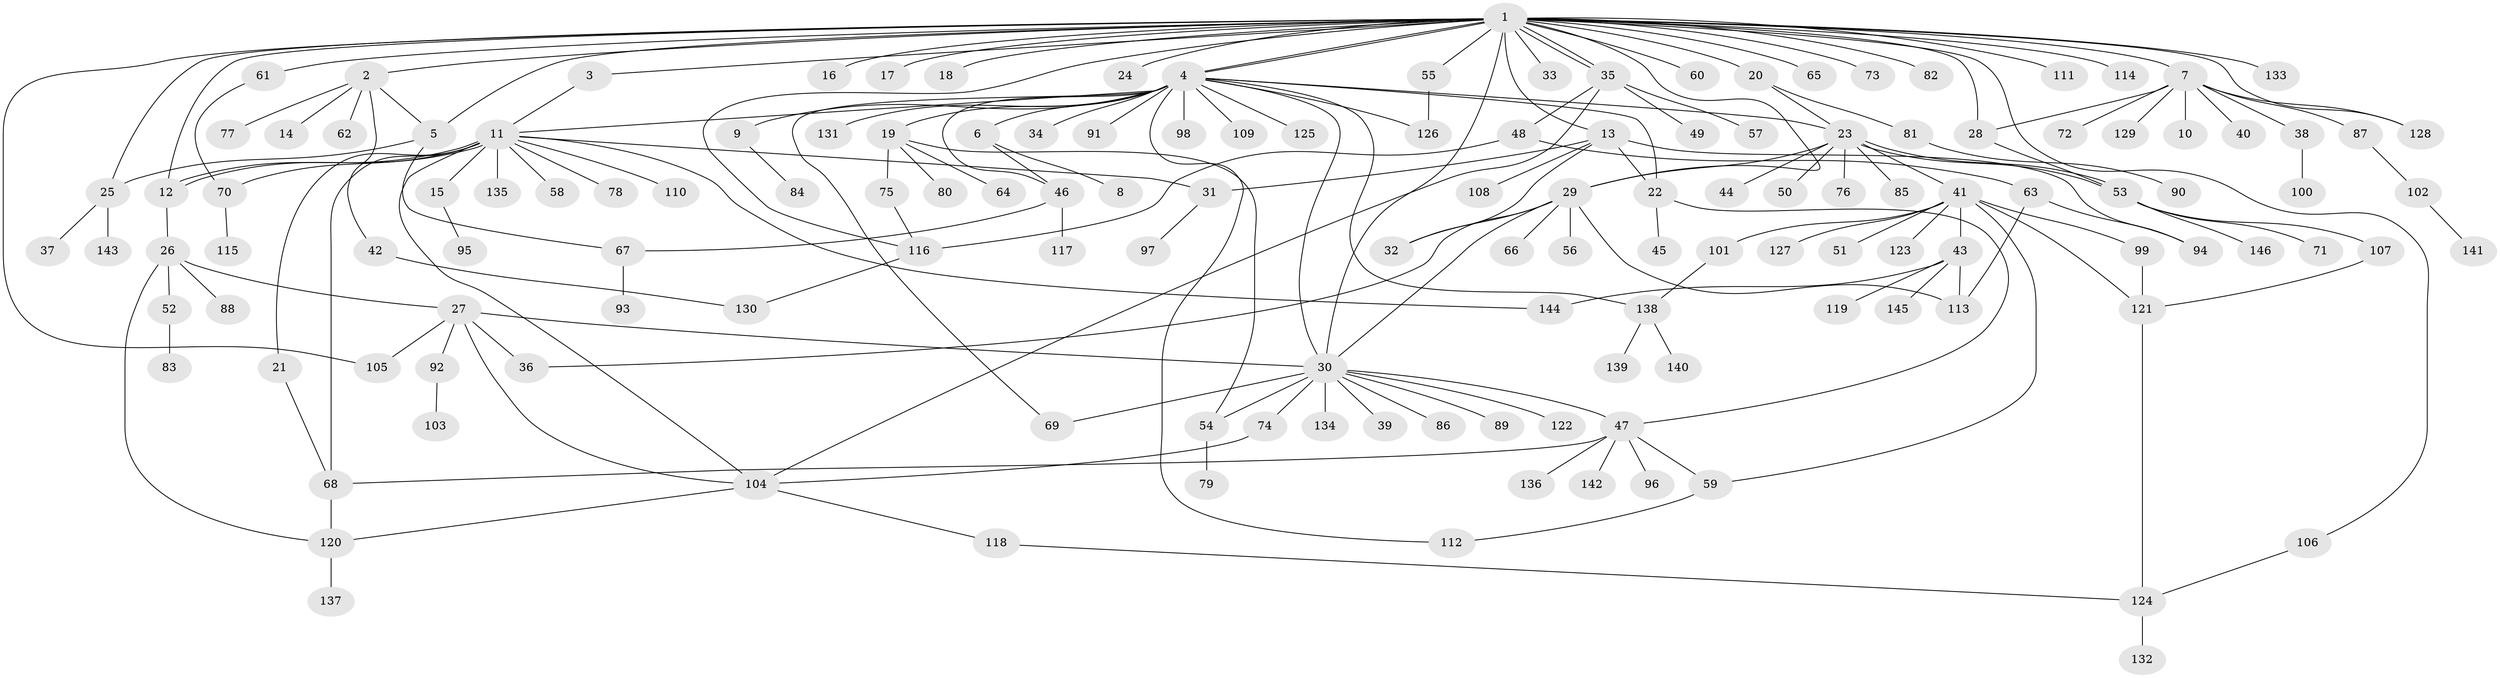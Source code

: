 // coarse degree distribution, {31: 0.009009009009009009, 5: 0.02702702702702703, 2: 0.1891891891891892, 23: 0.009009009009009009, 9: 0.018018018018018018, 1: 0.5495495495495496, 15: 0.009009009009009009, 7: 0.02702702702702703, 3: 0.05405405405405406, 4: 0.05405405405405406, 6: 0.04504504504504504, 12: 0.009009009009009009}
// Generated by graph-tools (version 1.1) at 2025/51/02/27/25 19:51:55]
// undirected, 146 vertices, 194 edges
graph export_dot {
graph [start="1"]
  node [color=gray90,style=filled];
  1;
  2;
  3;
  4;
  5;
  6;
  7;
  8;
  9;
  10;
  11;
  12;
  13;
  14;
  15;
  16;
  17;
  18;
  19;
  20;
  21;
  22;
  23;
  24;
  25;
  26;
  27;
  28;
  29;
  30;
  31;
  32;
  33;
  34;
  35;
  36;
  37;
  38;
  39;
  40;
  41;
  42;
  43;
  44;
  45;
  46;
  47;
  48;
  49;
  50;
  51;
  52;
  53;
  54;
  55;
  56;
  57;
  58;
  59;
  60;
  61;
  62;
  63;
  64;
  65;
  66;
  67;
  68;
  69;
  70;
  71;
  72;
  73;
  74;
  75;
  76;
  77;
  78;
  79;
  80;
  81;
  82;
  83;
  84;
  85;
  86;
  87;
  88;
  89;
  90;
  91;
  92;
  93;
  94;
  95;
  96;
  97;
  98;
  99;
  100;
  101;
  102;
  103;
  104;
  105;
  106;
  107;
  108;
  109;
  110;
  111;
  112;
  113;
  114;
  115;
  116;
  117;
  118;
  119;
  120;
  121;
  122;
  123;
  124;
  125;
  126;
  127;
  128;
  129;
  130;
  131;
  132;
  133;
  134;
  135;
  136;
  137;
  138;
  139;
  140;
  141;
  142;
  143;
  144;
  145;
  146;
  1 -- 2;
  1 -- 3;
  1 -- 4;
  1 -- 4;
  1 -- 5;
  1 -- 7;
  1 -- 12;
  1 -- 13;
  1 -- 16;
  1 -- 17;
  1 -- 18;
  1 -- 20;
  1 -- 24;
  1 -- 25;
  1 -- 28;
  1 -- 29;
  1 -- 30;
  1 -- 33;
  1 -- 35;
  1 -- 35;
  1 -- 55;
  1 -- 60;
  1 -- 61;
  1 -- 65;
  1 -- 73;
  1 -- 82;
  1 -- 105;
  1 -- 106;
  1 -- 111;
  1 -- 114;
  1 -- 116;
  1 -- 128;
  1 -- 133;
  2 -- 5;
  2 -- 14;
  2 -- 42;
  2 -- 62;
  2 -- 77;
  3 -- 11;
  4 -- 6;
  4 -- 9;
  4 -- 11;
  4 -- 19;
  4 -- 22;
  4 -- 23;
  4 -- 30;
  4 -- 34;
  4 -- 46;
  4 -- 69;
  4 -- 91;
  4 -- 98;
  4 -- 109;
  4 -- 112;
  4 -- 125;
  4 -- 126;
  4 -- 131;
  4 -- 138;
  5 -- 25;
  5 -- 67;
  6 -- 8;
  6 -- 46;
  7 -- 10;
  7 -- 28;
  7 -- 38;
  7 -- 40;
  7 -- 72;
  7 -- 87;
  7 -- 128;
  7 -- 129;
  9 -- 84;
  11 -- 12;
  11 -- 12;
  11 -- 15;
  11 -- 21;
  11 -- 31;
  11 -- 58;
  11 -- 68;
  11 -- 70;
  11 -- 78;
  11 -- 104;
  11 -- 110;
  11 -- 135;
  11 -- 144;
  12 -- 26;
  13 -- 22;
  13 -- 31;
  13 -- 32;
  13 -- 94;
  13 -- 108;
  15 -- 95;
  19 -- 54;
  19 -- 64;
  19 -- 75;
  19 -- 80;
  20 -- 23;
  20 -- 81;
  21 -- 68;
  22 -- 45;
  22 -- 47;
  23 -- 29;
  23 -- 41;
  23 -- 44;
  23 -- 50;
  23 -- 53;
  23 -- 53;
  23 -- 76;
  23 -- 85;
  25 -- 37;
  25 -- 143;
  26 -- 27;
  26 -- 52;
  26 -- 88;
  26 -- 120;
  27 -- 30;
  27 -- 36;
  27 -- 92;
  27 -- 104;
  27 -- 105;
  28 -- 53;
  29 -- 30;
  29 -- 32;
  29 -- 36;
  29 -- 56;
  29 -- 66;
  29 -- 113;
  30 -- 39;
  30 -- 47;
  30 -- 54;
  30 -- 69;
  30 -- 74;
  30 -- 86;
  30 -- 89;
  30 -- 122;
  30 -- 134;
  31 -- 97;
  35 -- 48;
  35 -- 49;
  35 -- 57;
  35 -- 104;
  38 -- 100;
  41 -- 43;
  41 -- 51;
  41 -- 59;
  41 -- 99;
  41 -- 101;
  41 -- 121;
  41 -- 123;
  41 -- 127;
  42 -- 130;
  43 -- 113;
  43 -- 119;
  43 -- 144;
  43 -- 145;
  46 -- 67;
  46 -- 117;
  47 -- 59;
  47 -- 68;
  47 -- 96;
  47 -- 136;
  47 -- 142;
  48 -- 63;
  48 -- 116;
  52 -- 83;
  53 -- 71;
  53 -- 107;
  53 -- 146;
  54 -- 79;
  55 -- 126;
  59 -- 112;
  61 -- 70;
  63 -- 94;
  63 -- 113;
  67 -- 93;
  68 -- 120;
  70 -- 115;
  74 -- 104;
  75 -- 116;
  81 -- 90;
  87 -- 102;
  92 -- 103;
  99 -- 121;
  101 -- 138;
  102 -- 141;
  104 -- 118;
  104 -- 120;
  106 -- 124;
  107 -- 121;
  116 -- 130;
  118 -- 124;
  120 -- 137;
  121 -- 124;
  124 -- 132;
  138 -- 139;
  138 -- 140;
}

